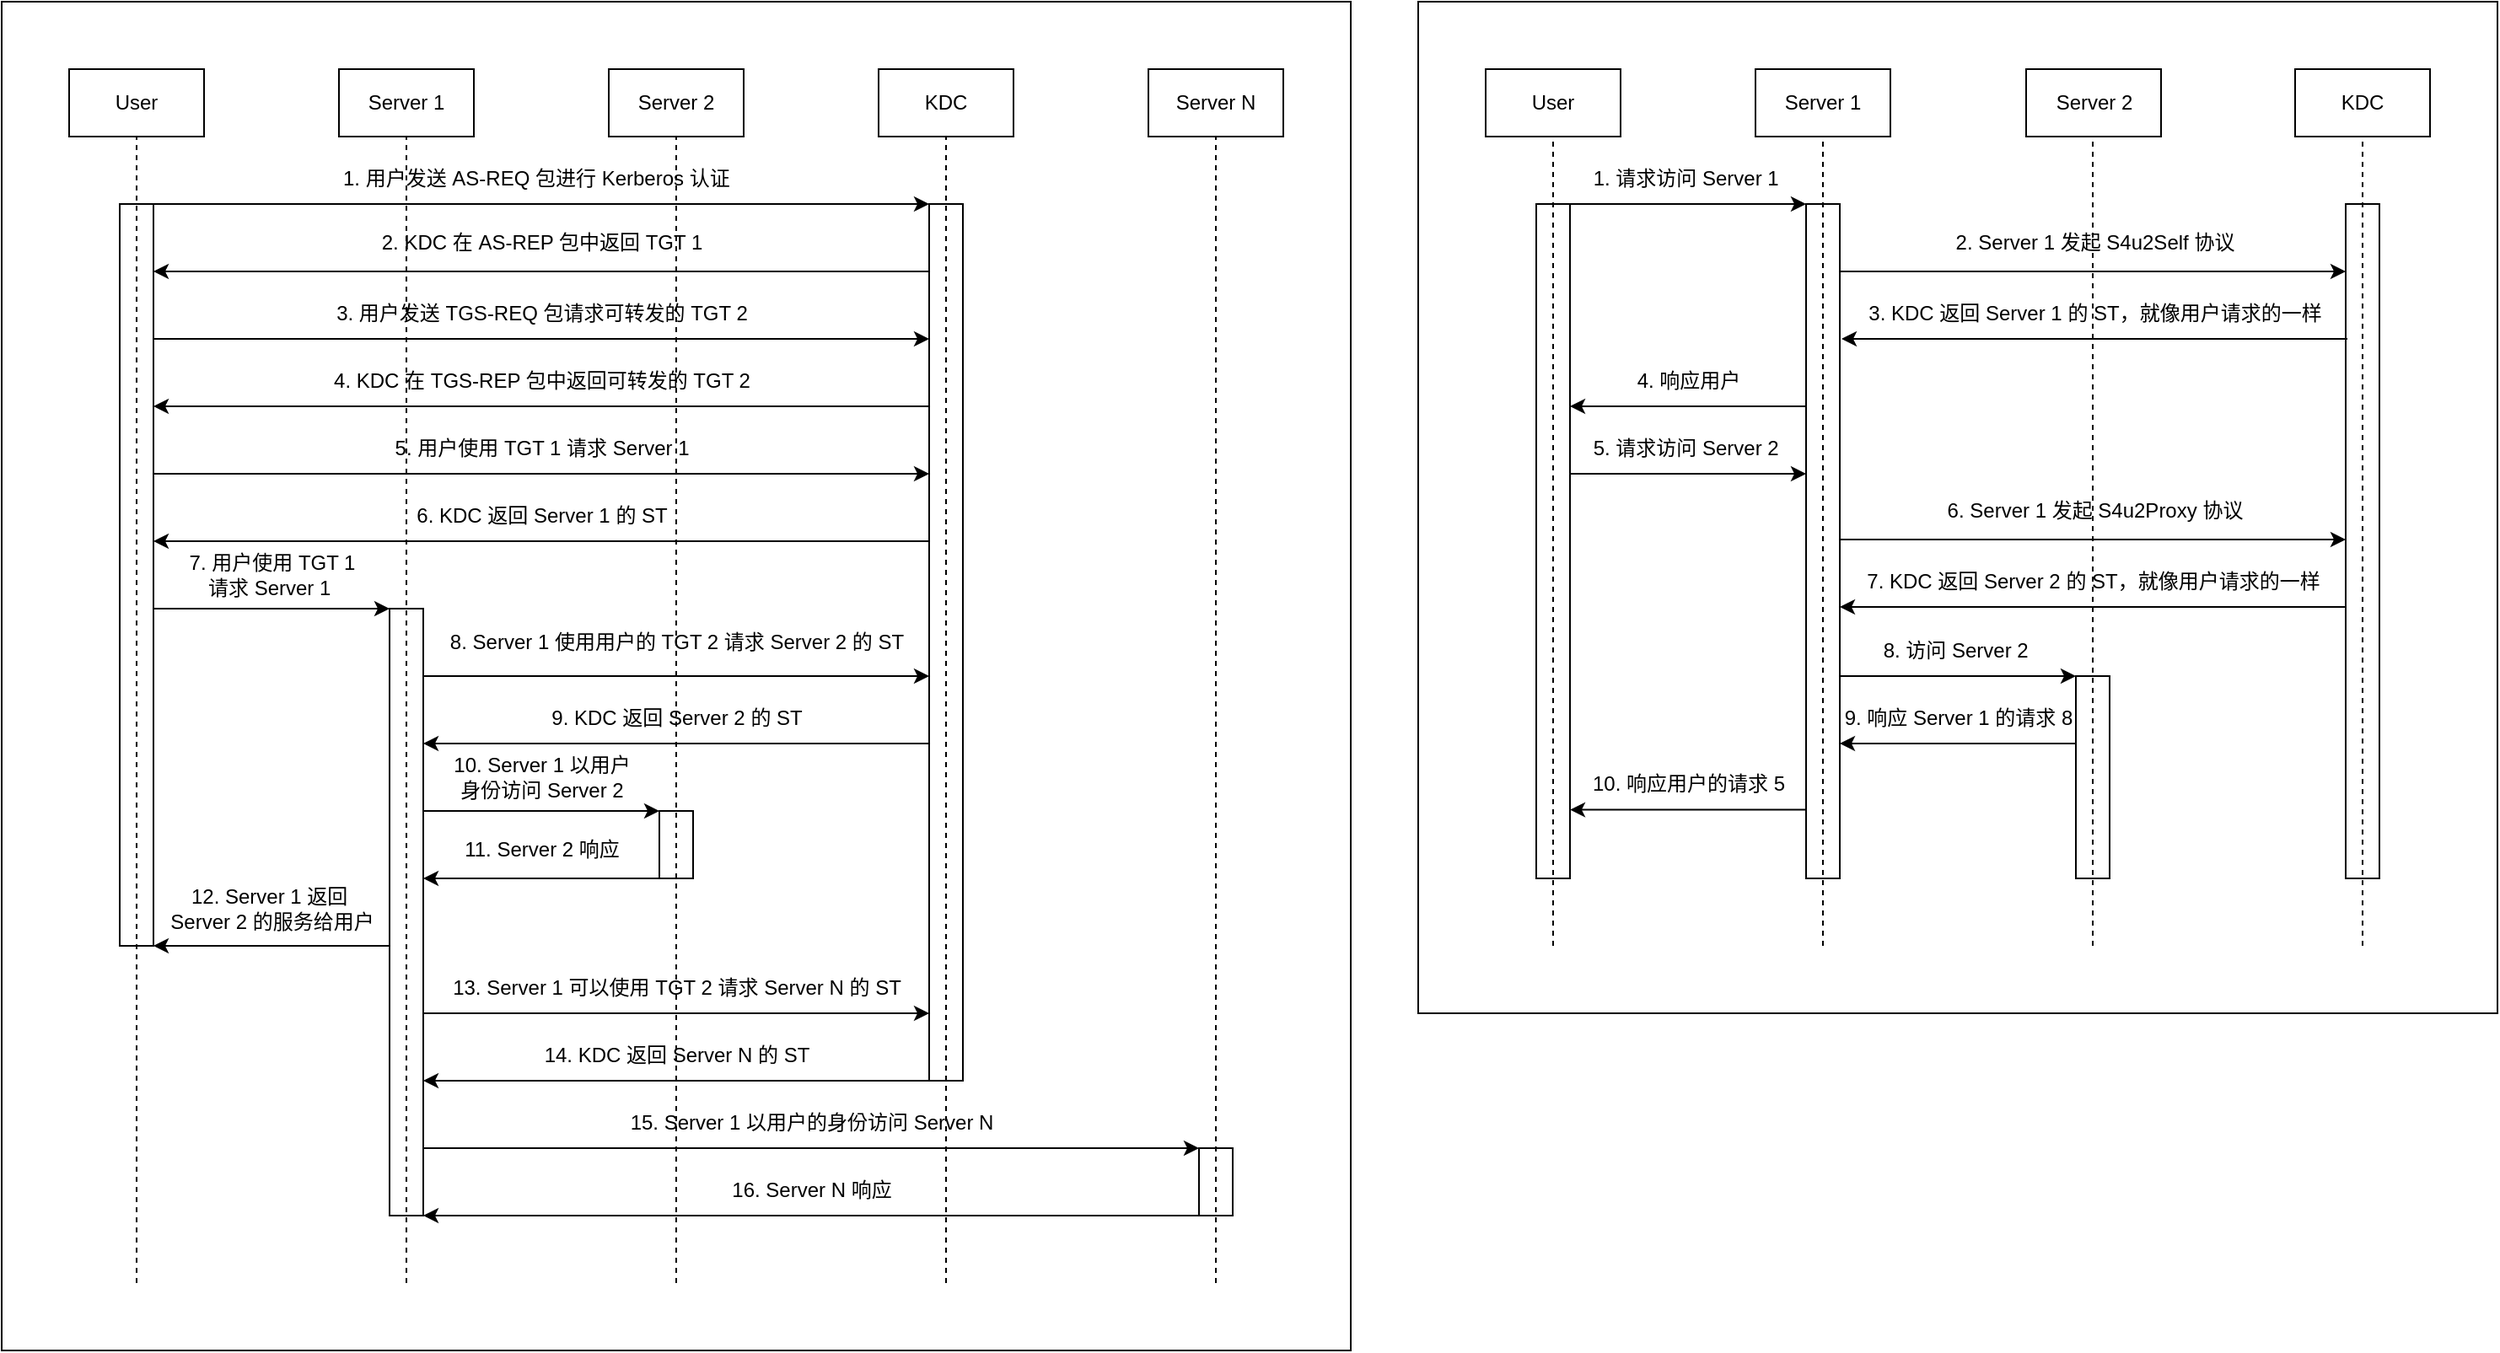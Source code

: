 <mxfile version="22.0.4" type="github">
  <diagram name="第 1 页" id="ZDr5vjkKfLyj0icd-GqV">
    <mxGraphModel dx="1038" dy="463" grid="1" gridSize="10" guides="1" tooltips="1" connect="1" arrows="1" fold="1" page="1" pageScale="1" pageWidth="827" pageHeight="1169" math="0" shadow="0">
      <root>
        <mxCell id="0" />
        <mxCell id="1" parent="0" />
        <mxCell id="7yoMR9bMtqDJIdtvnZNh-3" value="" style="rounded=0;whiteSpace=wrap;html=1;" vertex="1" parent="1">
          <mxGeometry x="840" width="640" height="600" as="geometry" />
        </mxCell>
        <mxCell id="usVfSzNqkV0ZZe4DDIiA-19" value="" style="rounded=0;whiteSpace=wrap;html=1;" parent="1" vertex="1">
          <mxGeometry x="1390" y="120" width="20" height="400" as="geometry" />
        </mxCell>
        <mxCell id="usVfSzNqkV0ZZe4DDIiA-36" value="" style="rounded=0;whiteSpace=wrap;html=1;" parent="1" vertex="1">
          <mxGeometry x="1230" y="400" width="20" height="120" as="geometry" />
        </mxCell>
        <mxCell id="usVfSzNqkV0ZZe4DDIiA-13" value="" style="rounded=0;whiteSpace=wrap;html=1;" parent="1" vertex="1">
          <mxGeometry x="1070" y="120" width="20" height="400" as="geometry" />
        </mxCell>
        <mxCell id="usVfSzNqkV0ZZe4DDIiA-11" value="" style="rounded=0;whiteSpace=wrap;html=1;" parent="1" vertex="1">
          <mxGeometry x="910" y="120" width="20" height="400" as="geometry" />
        </mxCell>
        <mxCell id="geqOU8Ly6QwuSXcI2jb7-61" value="" style="rounded=0;whiteSpace=wrap;html=1;" parent="1" vertex="1">
          <mxGeometry width="800" height="800" as="geometry" />
        </mxCell>
        <mxCell id="geqOU8Ly6QwuSXcI2jb7-50" value="" style="rounded=0;whiteSpace=wrap;html=1;" parent="1" vertex="1">
          <mxGeometry x="710" y="680" width="20" height="40" as="geometry" />
        </mxCell>
        <mxCell id="geqOU8Ly6QwuSXcI2jb7-41" value="" style="rounded=0;whiteSpace=wrap;html=1;" parent="1" vertex="1">
          <mxGeometry x="390" y="480" width="20" height="40" as="geometry" />
        </mxCell>
        <mxCell id="geqOU8Ly6QwuSXcI2jb7-10" value="" style="rounded=0;whiteSpace=wrap;html=1;" parent="1" vertex="1">
          <mxGeometry x="550" y="120" width="20" height="520" as="geometry" />
        </mxCell>
        <mxCell id="geqOU8Ly6QwuSXcI2jb7-28" value="" style="rounded=0;whiteSpace=wrap;html=1;" parent="1" vertex="1">
          <mxGeometry x="230" y="360" width="20" height="360" as="geometry" />
        </mxCell>
        <mxCell id="geqOU8Ly6QwuSXcI2jb7-8" value="" style="rounded=0;whiteSpace=wrap;html=1;" parent="1" vertex="1">
          <mxGeometry x="70" y="120" width="20" height="440" as="geometry" />
        </mxCell>
        <mxCell id="geqOU8Ly6QwuSXcI2jb7-1" value="User" style="rounded=0;whiteSpace=wrap;html=1;" parent="1" vertex="1">
          <mxGeometry x="40" y="40" width="80" height="40" as="geometry" />
        </mxCell>
        <mxCell id="geqOU8Ly6QwuSXcI2jb7-2" value="Server 1" style="rounded=0;whiteSpace=wrap;html=1;" parent="1" vertex="1">
          <mxGeometry x="200" y="40" width="80" height="40" as="geometry" />
        </mxCell>
        <mxCell id="geqOU8Ly6QwuSXcI2jb7-3" value="Server 2" style="rounded=0;whiteSpace=wrap;html=1;" parent="1" vertex="1">
          <mxGeometry x="360" y="40" width="80" height="40" as="geometry" />
        </mxCell>
        <mxCell id="geqOU8Ly6QwuSXcI2jb7-4" value="Server N" style="rounded=0;whiteSpace=wrap;html=1;" parent="1" vertex="1">
          <mxGeometry x="680" y="40" width="80" height="40" as="geometry" />
        </mxCell>
        <mxCell id="geqOU8Ly6QwuSXcI2jb7-5" value="KDC" style="rounded=0;whiteSpace=wrap;html=1;" parent="1" vertex="1">
          <mxGeometry x="520" y="40" width="80" height="40" as="geometry" />
        </mxCell>
        <mxCell id="geqOU8Ly6QwuSXcI2jb7-6" value="" style="endArrow=none;dashed=1;html=1;rounded=0;entryX=0.5;entryY=1;entryDx=0;entryDy=0;" parent="1" target="geqOU8Ly6QwuSXcI2jb7-1" edge="1">
          <mxGeometry width="50" height="50" relative="1" as="geometry">
            <mxPoint x="80" y="760" as="sourcePoint" />
            <mxPoint x="70" y="100" as="targetPoint" />
          </mxGeometry>
        </mxCell>
        <mxCell id="geqOU8Ly6QwuSXcI2jb7-7" value="" style="endArrow=none;dashed=1;html=1;rounded=0;entryX=0.5;entryY=1;entryDx=0;entryDy=0;" parent="1" target="geqOU8Ly6QwuSXcI2jb7-5" edge="1">
          <mxGeometry width="50" height="50" relative="1" as="geometry">
            <mxPoint x="560" y="760" as="sourcePoint" />
            <mxPoint x="540" y="210" as="targetPoint" />
          </mxGeometry>
        </mxCell>
        <mxCell id="geqOU8Ly6QwuSXcI2jb7-12" value="" style="endArrow=classic;html=1;rounded=0;exitX=1;exitY=0;exitDx=0;exitDy=0;entryX=0;entryY=0;entryDx=0;entryDy=0;" parent="1" source="geqOU8Ly6QwuSXcI2jb7-8" target="geqOU8Ly6QwuSXcI2jb7-10" edge="1">
          <mxGeometry width="50" height="50" relative="1" as="geometry">
            <mxPoint x="390" y="300" as="sourcePoint" />
            <mxPoint x="440" y="250" as="targetPoint" />
          </mxGeometry>
        </mxCell>
        <mxCell id="geqOU8Ly6QwuSXcI2jb7-13" value="1. 用户发送 AS-REQ 包进行 Kerberos 认证&amp;nbsp;&amp;nbsp; " style="text;html=1;align=center;verticalAlign=middle;resizable=0;points=[];autosize=1;strokeColor=none;fillColor=none;" parent="1" vertex="1">
          <mxGeometry x="190" y="90" width="260" height="30" as="geometry" />
        </mxCell>
        <mxCell id="geqOU8Ly6QwuSXcI2jb7-15" value="2. KDC 在 AS-REP 包中返回 TGT 1" style="text;html=1;align=center;verticalAlign=middle;resizable=0;points=[];autosize=1;strokeColor=none;fillColor=none;" parent="1" vertex="1">
          <mxGeometry x="215" y="128" width="210" height="30" as="geometry" />
        </mxCell>
        <mxCell id="geqOU8Ly6QwuSXcI2jb7-16" value="" style="endArrow=classic;html=1;rounded=0;" parent="1" edge="1">
          <mxGeometry width="50" height="50" relative="1" as="geometry">
            <mxPoint x="90" y="200" as="sourcePoint" />
            <mxPoint x="550" y="200" as="targetPoint" />
          </mxGeometry>
        </mxCell>
        <mxCell id="geqOU8Ly6QwuSXcI2jb7-17" value="3. 用户发送 TGS-REQ 包请求可转发的 TGT 2" style="text;html=1;align=center;verticalAlign=middle;resizable=0;points=[];autosize=1;strokeColor=none;fillColor=none;" parent="1" vertex="1">
          <mxGeometry x="185" y="170" width="270" height="30" as="geometry" />
        </mxCell>
        <mxCell id="geqOU8Ly6QwuSXcI2jb7-18" value="" style="endArrow=classic;html=1;rounded=0;exitX=-0.006;exitY=0.236;exitDx=0;exitDy=0;exitPerimeter=0;entryX=1.019;entryY=0.235;entryDx=0;entryDy=0;entryPerimeter=0;" parent="1" edge="1">
          <mxGeometry width="50" height="50" relative="1" as="geometry">
            <mxPoint x="550" y="240" as="sourcePoint" />
            <mxPoint x="90" y="240" as="targetPoint" />
          </mxGeometry>
        </mxCell>
        <mxCell id="geqOU8Ly6QwuSXcI2jb7-19" value="4. KDC 在 TGS-REP 包中返回可转发的 TGT 2" style="text;html=1;align=center;verticalAlign=middle;resizable=0;points=[];autosize=1;strokeColor=none;fillColor=none;" parent="1" vertex="1">
          <mxGeometry x="185" y="210" width="270" height="30" as="geometry" />
        </mxCell>
        <mxCell id="geqOU8Ly6QwuSXcI2jb7-20" value="" style="endArrow=classic;html=1;rounded=0;" parent="1" edge="1">
          <mxGeometry width="50" height="50" relative="1" as="geometry">
            <mxPoint x="90" y="280" as="sourcePoint" />
            <mxPoint x="550" y="280" as="targetPoint" />
          </mxGeometry>
        </mxCell>
        <mxCell id="geqOU8Ly6QwuSXcI2jb7-23" value="" style="endArrow=classic;html=1;rounded=0;exitX=-0.006;exitY=0.236;exitDx=0;exitDy=0;exitPerimeter=0;entryX=1.019;entryY=0.235;entryDx=0;entryDy=0;entryPerimeter=0;" parent="1" edge="1">
          <mxGeometry width="50" height="50" relative="1" as="geometry">
            <mxPoint x="550" y="160" as="sourcePoint" />
            <mxPoint x="90" y="160" as="targetPoint" />
          </mxGeometry>
        </mxCell>
        <mxCell id="geqOU8Ly6QwuSXcI2jb7-24" value="5. 用户使用 TGT 1 请求 Server 1" style="text;html=1;align=center;verticalAlign=middle;resizable=0;points=[];autosize=1;strokeColor=none;fillColor=none;" parent="1" vertex="1">
          <mxGeometry x="220" y="250" width="200" height="30" as="geometry" />
        </mxCell>
        <mxCell id="geqOU8Ly6QwuSXcI2jb7-25" value="" style="endArrow=classic;html=1;rounded=0;exitX=-0.006;exitY=0.236;exitDx=0;exitDy=0;exitPerimeter=0;entryX=1.019;entryY=0.235;entryDx=0;entryDy=0;entryPerimeter=0;" parent="1" edge="1">
          <mxGeometry width="50" height="50" relative="1" as="geometry">
            <mxPoint x="550" y="320" as="sourcePoint" />
            <mxPoint x="90" y="320" as="targetPoint" />
          </mxGeometry>
        </mxCell>
        <mxCell id="geqOU8Ly6QwuSXcI2jb7-26" value="6. KDC 返回 Server 1 的 ST" style="text;html=1;align=center;verticalAlign=middle;resizable=0;points=[];autosize=1;strokeColor=none;fillColor=none;" parent="1" vertex="1">
          <mxGeometry x="235" y="290" width="170" height="30" as="geometry" />
        </mxCell>
        <mxCell id="geqOU8Ly6QwuSXcI2jb7-27" value="" style="endArrow=none;dashed=1;html=1;rounded=0;entryX=0.5;entryY=1;entryDx=0;entryDy=0;" parent="1" target="geqOU8Ly6QwuSXcI2jb7-2" edge="1">
          <mxGeometry width="50" height="50" relative="1" as="geometry">
            <mxPoint x="240" y="760" as="sourcePoint" />
            <mxPoint x="190" y="360" as="targetPoint" />
          </mxGeometry>
        </mxCell>
        <mxCell id="geqOU8Ly6QwuSXcI2jb7-30" value="" style="endArrow=classic;html=1;rounded=0;" parent="1" edge="1">
          <mxGeometry width="50" height="50" relative="1" as="geometry">
            <mxPoint x="90" y="360" as="sourcePoint" />
            <mxPoint x="230" y="360" as="targetPoint" />
          </mxGeometry>
        </mxCell>
        <mxCell id="geqOU8Ly6QwuSXcI2jb7-31" value="&lt;div&gt;7. 用户使用 TGT 1 &lt;br&gt;&lt;/div&gt;&lt;div&gt;请求 Server 1&amp;nbsp; &lt;/div&gt;" style="text;html=1;align=center;verticalAlign=middle;resizable=0;points=[];autosize=1;strokeColor=none;fillColor=none;" parent="1" vertex="1">
          <mxGeometry x="100" y="320" width="120" height="40" as="geometry" />
        </mxCell>
        <mxCell id="geqOU8Ly6QwuSXcI2jb7-32" value="" style="endArrow=none;dashed=1;html=1;rounded=0;entryX=0.5;entryY=1;entryDx=0;entryDy=0;" parent="1" target="geqOU8Ly6QwuSXcI2jb7-3" edge="1">
          <mxGeometry width="50" height="50" relative="1" as="geometry">
            <mxPoint x="400" y="760" as="sourcePoint" />
            <mxPoint x="630" y="110" as="targetPoint" />
          </mxGeometry>
        </mxCell>
        <mxCell id="geqOU8Ly6QwuSXcI2jb7-35" value="" style="endArrow=classic;html=1;rounded=0;" parent="1" edge="1">
          <mxGeometry width="50" height="50" relative="1" as="geometry">
            <mxPoint x="250" y="400" as="sourcePoint" />
            <mxPoint x="550" y="400" as="targetPoint" />
          </mxGeometry>
        </mxCell>
        <mxCell id="geqOU8Ly6QwuSXcI2jb7-36" value="8. Server 1 使用用户的 TGT 2 请求 Server 2 的 ST" style="text;html=1;align=center;verticalAlign=middle;resizable=0;points=[];autosize=1;strokeColor=none;fillColor=none;" parent="1" vertex="1">
          <mxGeometry x="255" y="365" width="290" height="30" as="geometry" />
        </mxCell>
        <mxCell id="geqOU8Ly6QwuSXcI2jb7-37" value="" style="endArrow=classic;html=1;rounded=0;entryX=1.019;entryY=0.235;entryDx=0;entryDy=0;entryPerimeter=0;" parent="1" edge="1">
          <mxGeometry width="50" height="50" relative="1" as="geometry">
            <mxPoint x="550" y="440" as="sourcePoint" />
            <mxPoint x="250" y="440" as="targetPoint" />
          </mxGeometry>
        </mxCell>
        <mxCell id="geqOU8Ly6QwuSXcI2jb7-38" value="9. KDC 返回 Server 2 的 ST" style="text;html=1;align=center;verticalAlign=middle;resizable=0;points=[];autosize=1;strokeColor=none;fillColor=none;" parent="1" vertex="1">
          <mxGeometry x="315" y="410" width="170" height="30" as="geometry" />
        </mxCell>
        <mxCell id="geqOU8Ly6QwuSXcI2jb7-43" value="" style="endArrow=classic;html=1;rounded=0;" parent="1" edge="1">
          <mxGeometry width="50" height="50" relative="1" as="geometry">
            <mxPoint x="250" y="480" as="sourcePoint" />
            <mxPoint x="390" y="480" as="targetPoint" />
          </mxGeometry>
        </mxCell>
        <mxCell id="geqOU8Ly6QwuSXcI2jb7-44" value="&lt;div&gt;10. Server 1 以用户&lt;/div&gt;&lt;div&gt;身份访问 Server 2&lt;/div&gt;" style="text;html=1;align=center;verticalAlign=middle;resizable=0;points=[];autosize=1;strokeColor=none;fillColor=none;" parent="1" vertex="1">
          <mxGeometry x="255" y="440" width="130" height="40" as="geometry" />
        </mxCell>
        <mxCell id="geqOU8Ly6QwuSXcI2jb7-45" value="" style="endArrow=classic;html=1;rounded=0;entryX=1.019;entryY=0.235;entryDx=0;entryDy=0;entryPerimeter=0;" parent="1" edge="1">
          <mxGeometry width="50" height="50" relative="1" as="geometry">
            <mxPoint x="390" y="520" as="sourcePoint" />
            <mxPoint x="250" y="520" as="targetPoint" />
          </mxGeometry>
        </mxCell>
        <mxCell id="geqOU8Ly6QwuSXcI2jb7-46" value="&lt;div&gt;11. Server 2 响应&lt;/div&gt;" style="text;html=1;align=center;verticalAlign=middle;resizable=0;points=[];autosize=1;strokeColor=none;fillColor=none;" parent="1" vertex="1">
          <mxGeometry x="260" y="488" width="120" height="30" as="geometry" />
        </mxCell>
        <mxCell id="geqOU8Ly6QwuSXcI2jb7-47" value="" style="endArrow=classic;html=1;rounded=0;entryX=1.019;entryY=0.235;entryDx=0;entryDy=0;entryPerimeter=0;" parent="1" edge="1">
          <mxGeometry width="50" height="50" relative="1" as="geometry">
            <mxPoint x="230" y="560" as="sourcePoint" />
            <mxPoint x="90" y="560" as="targetPoint" />
          </mxGeometry>
        </mxCell>
        <mxCell id="geqOU8Ly6QwuSXcI2jb7-48" value="&lt;div&gt;12. Server 1 返回&amp;nbsp;&lt;/div&gt;&lt;div&gt;Server 2 的服务给用户&lt;/div&gt;" style="text;html=1;align=center;verticalAlign=middle;resizable=0;points=[];autosize=1;strokeColor=none;fillColor=none;" parent="1" vertex="1">
          <mxGeometry x="90" y="518" width="140" height="40" as="geometry" />
        </mxCell>
        <mxCell id="geqOU8Ly6QwuSXcI2jb7-49" value="" style="endArrow=none;dashed=1;html=1;rounded=0;entryX=0.5;entryY=1;entryDx=0;entryDy=0;" parent="1" target="geqOU8Ly6QwuSXcI2jb7-4" edge="1">
          <mxGeometry width="50" height="50" relative="1" as="geometry">
            <mxPoint x="720" y="760" as="sourcePoint" />
            <mxPoint x="700" y="280" as="targetPoint" />
          </mxGeometry>
        </mxCell>
        <mxCell id="geqOU8Ly6QwuSXcI2jb7-53" value="" style="endArrow=classic;html=1;rounded=0;" parent="1" edge="1">
          <mxGeometry width="50" height="50" relative="1" as="geometry">
            <mxPoint x="250" y="600" as="sourcePoint" />
            <mxPoint x="550" y="600" as="targetPoint" />
          </mxGeometry>
        </mxCell>
        <mxCell id="geqOU8Ly6QwuSXcI2jb7-54" value="13. Server 1 可以使用 TGT 2 请求 Server N 的 ST" style="text;html=1;align=center;verticalAlign=middle;resizable=0;points=[];autosize=1;strokeColor=none;fillColor=none;" parent="1" vertex="1">
          <mxGeometry x="255" y="570" width="290" height="30" as="geometry" />
        </mxCell>
        <mxCell id="geqOU8Ly6QwuSXcI2jb7-55" value="" style="endArrow=classic;html=1;rounded=0;entryX=1.019;entryY=0.235;entryDx=0;entryDy=0;entryPerimeter=0;" parent="1" edge="1">
          <mxGeometry width="50" height="50" relative="1" as="geometry">
            <mxPoint x="550" y="640" as="sourcePoint" />
            <mxPoint x="250" y="640" as="targetPoint" />
          </mxGeometry>
        </mxCell>
        <mxCell id="geqOU8Ly6QwuSXcI2jb7-56" value="14. KDC 返回 Server N 的 ST" style="text;html=1;align=center;verticalAlign=middle;resizable=0;points=[];autosize=1;strokeColor=none;fillColor=none;" parent="1" vertex="1">
          <mxGeometry x="310" y="610" width="180" height="30" as="geometry" />
        </mxCell>
        <mxCell id="geqOU8Ly6QwuSXcI2jb7-57" value="" style="endArrow=classic;html=1;rounded=0;" parent="1" edge="1">
          <mxGeometry width="50" height="50" relative="1" as="geometry">
            <mxPoint x="250" y="680" as="sourcePoint" />
            <mxPoint x="710" y="680" as="targetPoint" />
          </mxGeometry>
        </mxCell>
        <mxCell id="geqOU8Ly6QwuSXcI2jb7-58" value="" style="endArrow=classic;html=1;rounded=0;exitX=-0.006;exitY=0.236;exitDx=0;exitDy=0;exitPerimeter=0;entryX=1.019;entryY=0.235;entryDx=0;entryDy=0;entryPerimeter=0;" parent="1" edge="1">
          <mxGeometry width="50" height="50" relative="1" as="geometry">
            <mxPoint x="710" y="720" as="sourcePoint" />
            <mxPoint x="250" y="720" as="targetPoint" />
          </mxGeometry>
        </mxCell>
        <mxCell id="geqOU8Ly6QwuSXcI2jb7-59" value="15. Server 1 以用户的身份访问 Server N" style="text;html=1;align=center;verticalAlign=middle;resizable=0;points=[];autosize=1;strokeColor=none;fillColor=none;" parent="1" vertex="1">
          <mxGeometry x="360" y="650" width="240" height="30" as="geometry" />
        </mxCell>
        <mxCell id="geqOU8Ly6QwuSXcI2jb7-60" value="16. Server N 响应" style="text;html=1;align=center;verticalAlign=middle;resizable=0;points=[];autosize=1;strokeColor=none;fillColor=none;" parent="1" vertex="1">
          <mxGeometry x="420" y="690" width="120" height="30" as="geometry" />
        </mxCell>
        <mxCell id="usVfSzNqkV0ZZe4DDIiA-1" value="User" style="rounded=0;whiteSpace=wrap;html=1;" parent="1" vertex="1">
          <mxGeometry x="880" y="40" width="80" height="40" as="geometry" />
        </mxCell>
        <mxCell id="usVfSzNqkV0ZZe4DDIiA-2" value="Server 1" style="rounded=0;whiteSpace=wrap;html=1;" parent="1" vertex="1">
          <mxGeometry x="1040" y="40" width="80" height="40" as="geometry" />
        </mxCell>
        <mxCell id="usVfSzNqkV0ZZe4DDIiA-3" value="Server 2" style="rounded=0;whiteSpace=wrap;html=1;" parent="1" vertex="1">
          <mxGeometry x="1200.5" y="40" width="80" height="40" as="geometry" />
        </mxCell>
        <mxCell id="usVfSzNqkV0ZZe4DDIiA-5" value="KDC" style="rounded=0;whiteSpace=wrap;html=1;" parent="1" vertex="1">
          <mxGeometry x="1360" y="40" width="80" height="40" as="geometry" />
        </mxCell>
        <mxCell id="usVfSzNqkV0ZZe4DDIiA-9" value="" style="endArrow=none;dashed=1;html=1;rounded=0;entryX=0.5;entryY=1;entryDx=0;entryDy=0;" parent="1" target="usVfSzNqkV0ZZe4DDIiA-1" edge="1">
          <mxGeometry width="50" height="50" relative="1" as="geometry">
            <mxPoint x="920" y="560" as="sourcePoint" />
            <mxPoint x="1130" y="360" as="targetPoint" />
          </mxGeometry>
        </mxCell>
        <mxCell id="usVfSzNqkV0ZZe4DDIiA-10" value="" style="endArrow=none;dashed=1;html=1;rounded=0;entryX=0.5;entryY=1;entryDx=0;entryDy=0;" parent="1" target="usVfSzNqkV0ZZe4DDIiA-2" edge="1">
          <mxGeometry width="50" height="50" relative="1" as="geometry">
            <mxPoint x="1080" y="560" as="sourcePoint" />
            <mxPoint x="1130" y="360" as="targetPoint" />
          </mxGeometry>
        </mxCell>
        <mxCell id="usVfSzNqkV0ZZe4DDIiA-14" value="" style="endArrow=classic;html=1;rounded=0;" parent="1" edge="1">
          <mxGeometry width="50" height="50" relative="1" as="geometry">
            <mxPoint x="930" y="120.0" as="sourcePoint" />
            <mxPoint x="1070" y="120.0" as="targetPoint" />
          </mxGeometry>
        </mxCell>
        <mxCell id="usVfSzNqkV0ZZe4DDIiA-15" value="1. 请求访问 Server 1&amp;nbsp; " style="text;html=1;align=center;verticalAlign=middle;resizable=0;points=[];autosize=1;strokeColor=none;fillColor=none;" parent="1" vertex="1">
          <mxGeometry x="930" y="90" width="140" height="30" as="geometry" />
        </mxCell>
        <mxCell id="usVfSzNqkV0ZZe4DDIiA-17" value="" style="endArrow=none;dashed=1;html=1;rounded=0;" parent="1" edge="1">
          <mxGeometry width="50" height="50" relative="1" as="geometry">
            <mxPoint x="1240" y="560" as="sourcePoint" />
            <mxPoint x="1240" y="80" as="targetPoint" />
          </mxGeometry>
        </mxCell>
        <mxCell id="usVfSzNqkV0ZZe4DDIiA-18" value="" style="endArrow=none;dashed=1;html=1;rounded=0;entryX=0.5;entryY=1;entryDx=0;entryDy=0;" parent="1" target="usVfSzNqkV0ZZe4DDIiA-5" edge="1">
          <mxGeometry width="50" height="50" relative="1" as="geometry">
            <mxPoint x="1400" y="560" as="sourcePoint" />
            <mxPoint x="1070" y="160" as="targetPoint" />
          </mxGeometry>
        </mxCell>
        <mxCell id="usVfSzNqkV0ZZe4DDIiA-20" value="" style="endArrow=classic;html=1;rounded=0;" parent="1" edge="1">
          <mxGeometry width="50" height="50" relative="1" as="geometry">
            <mxPoint x="1090" y="160" as="sourcePoint" />
            <mxPoint x="1390" y="160" as="targetPoint" />
          </mxGeometry>
        </mxCell>
        <mxCell id="usVfSzNqkV0ZZe4DDIiA-21" value="2. Server 1 发起 S4u2Self 协议" style="text;html=1;align=center;verticalAlign=middle;resizable=0;points=[];autosize=1;strokeColor=none;fillColor=none;" parent="1" vertex="1">
          <mxGeometry x="1145.5" y="128" width="190" height="30" as="geometry" />
        </mxCell>
        <mxCell id="usVfSzNqkV0ZZe4DDIiA-22" value="" style="endArrow=classic;html=1;rounded=0;entryX=1.019;entryY=0.235;entryDx=0;entryDy=0;entryPerimeter=0;" parent="1" edge="1">
          <mxGeometry width="50" height="50" relative="1" as="geometry">
            <mxPoint x="1391" y="200" as="sourcePoint" />
            <mxPoint x="1091" y="200" as="targetPoint" />
          </mxGeometry>
        </mxCell>
        <mxCell id="usVfSzNqkV0ZZe4DDIiA-23" value="3. KDC 返回 Server 1 的 ST，就像用户请求的一样" style="text;html=1;align=center;verticalAlign=middle;resizable=0;points=[];autosize=1;strokeColor=none;fillColor=none;" parent="1" vertex="1">
          <mxGeometry x="1095.5" y="170" width="290" height="30" as="geometry" />
        </mxCell>
        <mxCell id="usVfSzNqkV0ZZe4DDIiA-24" value="" style="endArrow=classic;html=1;rounded=0;entryX=1.019;entryY=0.235;entryDx=0;entryDy=0;entryPerimeter=0;" parent="1" edge="1">
          <mxGeometry width="50" height="50" relative="1" as="geometry">
            <mxPoint x="1070" y="240" as="sourcePoint" />
            <mxPoint x="930" y="240" as="targetPoint" />
          </mxGeometry>
        </mxCell>
        <mxCell id="usVfSzNqkV0ZZe4DDIiA-25" value="4. 响应用户" style="text;html=1;align=center;verticalAlign=middle;resizable=0;points=[];autosize=1;strokeColor=none;fillColor=none;" parent="1" vertex="1">
          <mxGeometry x="960" y="210" width="80" height="30" as="geometry" />
        </mxCell>
        <mxCell id="usVfSzNqkV0ZZe4DDIiA-26" value="" style="endArrow=classic;html=1;rounded=0;" parent="1" edge="1">
          <mxGeometry width="50" height="50" relative="1" as="geometry">
            <mxPoint x="930" y="280" as="sourcePoint" />
            <mxPoint x="1070" y="280" as="targetPoint" />
          </mxGeometry>
        </mxCell>
        <mxCell id="usVfSzNqkV0ZZe4DDIiA-27" value="5. 请求访问 Server 2&amp;nbsp; " style="text;html=1;align=center;verticalAlign=middle;resizable=0;points=[];autosize=1;strokeColor=none;fillColor=none;" parent="1" vertex="1">
          <mxGeometry x="930" y="250" width="140" height="30" as="geometry" />
        </mxCell>
        <mxCell id="usVfSzNqkV0ZZe4DDIiA-30" value="" style="endArrow=classic;html=1;rounded=0;" parent="1" edge="1">
          <mxGeometry width="50" height="50" relative="1" as="geometry">
            <mxPoint x="1090" y="319" as="sourcePoint" />
            <mxPoint x="1390" y="319" as="targetPoint" />
          </mxGeometry>
        </mxCell>
        <mxCell id="usVfSzNqkV0ZZe4DDIiA-31" value="6. Server 1 发起 S4u2Proxy 协议" style="text;html=1;align=center;verticalAlign=middle;resizable=0;points=[];autosize=1;strokeColor=none;fillColor=none;" parent="1" vertex="1">
          <mxGeometry x="1140.5" y="287" width="200" height="30" as="geometry" />
        </mxCell>
        <mxCell id="usVfSzNqkV0ZZe4DDIiA-32" value="" style="endArrow=classic;html=1;rounded=0;entryX=1.019;entryY=0.235;entryDx=0;entryDy=0;entryPerimeter=0;" parent="1" edge="1">
          <mxGeometry width="50" height="50" relative="1" as="geometry">
            <mxPoint x="1390" y="359" as="sourcePoint" />
            <mxPoint x="1090" y="359" as="targetPoint" />
          </mxGeometry>
        </mxCell>
        <mxCell id="usVfSzNqkV0ZZe4DDIiA-33" value="7. KDC 返回 Server 2 的 ST，就像用户请求的一样" style="text;html=1;align=center;verticalAlign=middle;resizable=0;points=[];autosize=1;strokeColor=none;fillColor=none;" parent="1" vertex="1">
          <mxGeometry x="1094.5" y="329" width="290" height="30" as="geometry" />
        </mxCell>
        <mxCell id="usVfSzNqkV0ZZe4DDIiA-34" value="" style="endArrow=classic;html=1;rounded=0;" parent="1" edge="1">
          <mxGeometry width="50" height="50" relative="1" as="geometry">
            <mxPoint x="1090" y="400" as="sourcePoint" />
            <mxPoint x="1230" y="400" as="targetPoint" />
          </mxGeometry>
        </mxCell>
        <mxCell id="usVfSzNqkV0ZZe4DDIiA-35" value="8. 访问 Server 2&amp;nbsp; " style="text;html=1;align=center;verticalAlign=middle;resizable=0;points=[];autosize=1;strokeColor=none;fillColor=none;" parent="1" vertex="1">
          <mxGeometry x="1105" y="370" width="110" height="30" as="geometry" />
        </mxCell>
        <mxCell id="usVfSzNqkV0ZZe4DDIiA-37" value="" style="endArrow=classic;html=1;rounded=0;entryX=1.019;entryY=0.235;entryDx=0;entryDy=0;entryPerimeter=0;" parent="1" edge="1">
          <mxGeometry width="50" height="50" relative="1" as="geometry">
            <mxPoint x="1230" y="440" as="sourcePoint" />
            <mxPoint x="1090" y="440" as="targetPoint" />
          </mxGeometry>
        </mxCell>
        <mxCell id="usVfSzNqkV0ZZe4DDIiA-38" value="9. 响应 Server 1 的请求 8" style="text;html=1;align=center;verticalAlign=middle;resizable=0;points=[];autosize=1;strokeColor=none;fillColor=none;" parent="1" vertex="1">
          <mxGeometry x="1080" y="410" width="160" height="30" as="geometry" />
        </mxCell>
        <mxCell id="usVfSzNqkV0ZZe4DDIiA-39" value="" style="endArrow=classic;html=1;rounded=0;entryX=1.019;entryY=0.235;entryDx=0;entryDy=0;entryPerimeter=0;" parent="1" edge="1">
          <mxGeometry width="50" height="50" relative="1" as="geometry">
            <mxPoint x="1070" y="479.31" as="sourcePoint" />
            <mxPoint x="930" y="479.31" as="targetPoint" />
          </mxGeometry>
        </mxCell>
        <mxCell id="usVfSzNqkV0ZZe4DDIiA-40" value="10. 响应用户的请求 5" style="text;html=1;align=center;verticalAlign=middle;resizable=0;points=[];autosize=1;strokeColor=none;fillColor=none;" parent="1" vertex="1">
          <mxGeometry x="930" y="449.31" width="140" height="30" as="geometry" />
        </mxCell>
      </root>
    </mxGraphModel>
  </diagram>
</mxfile>
